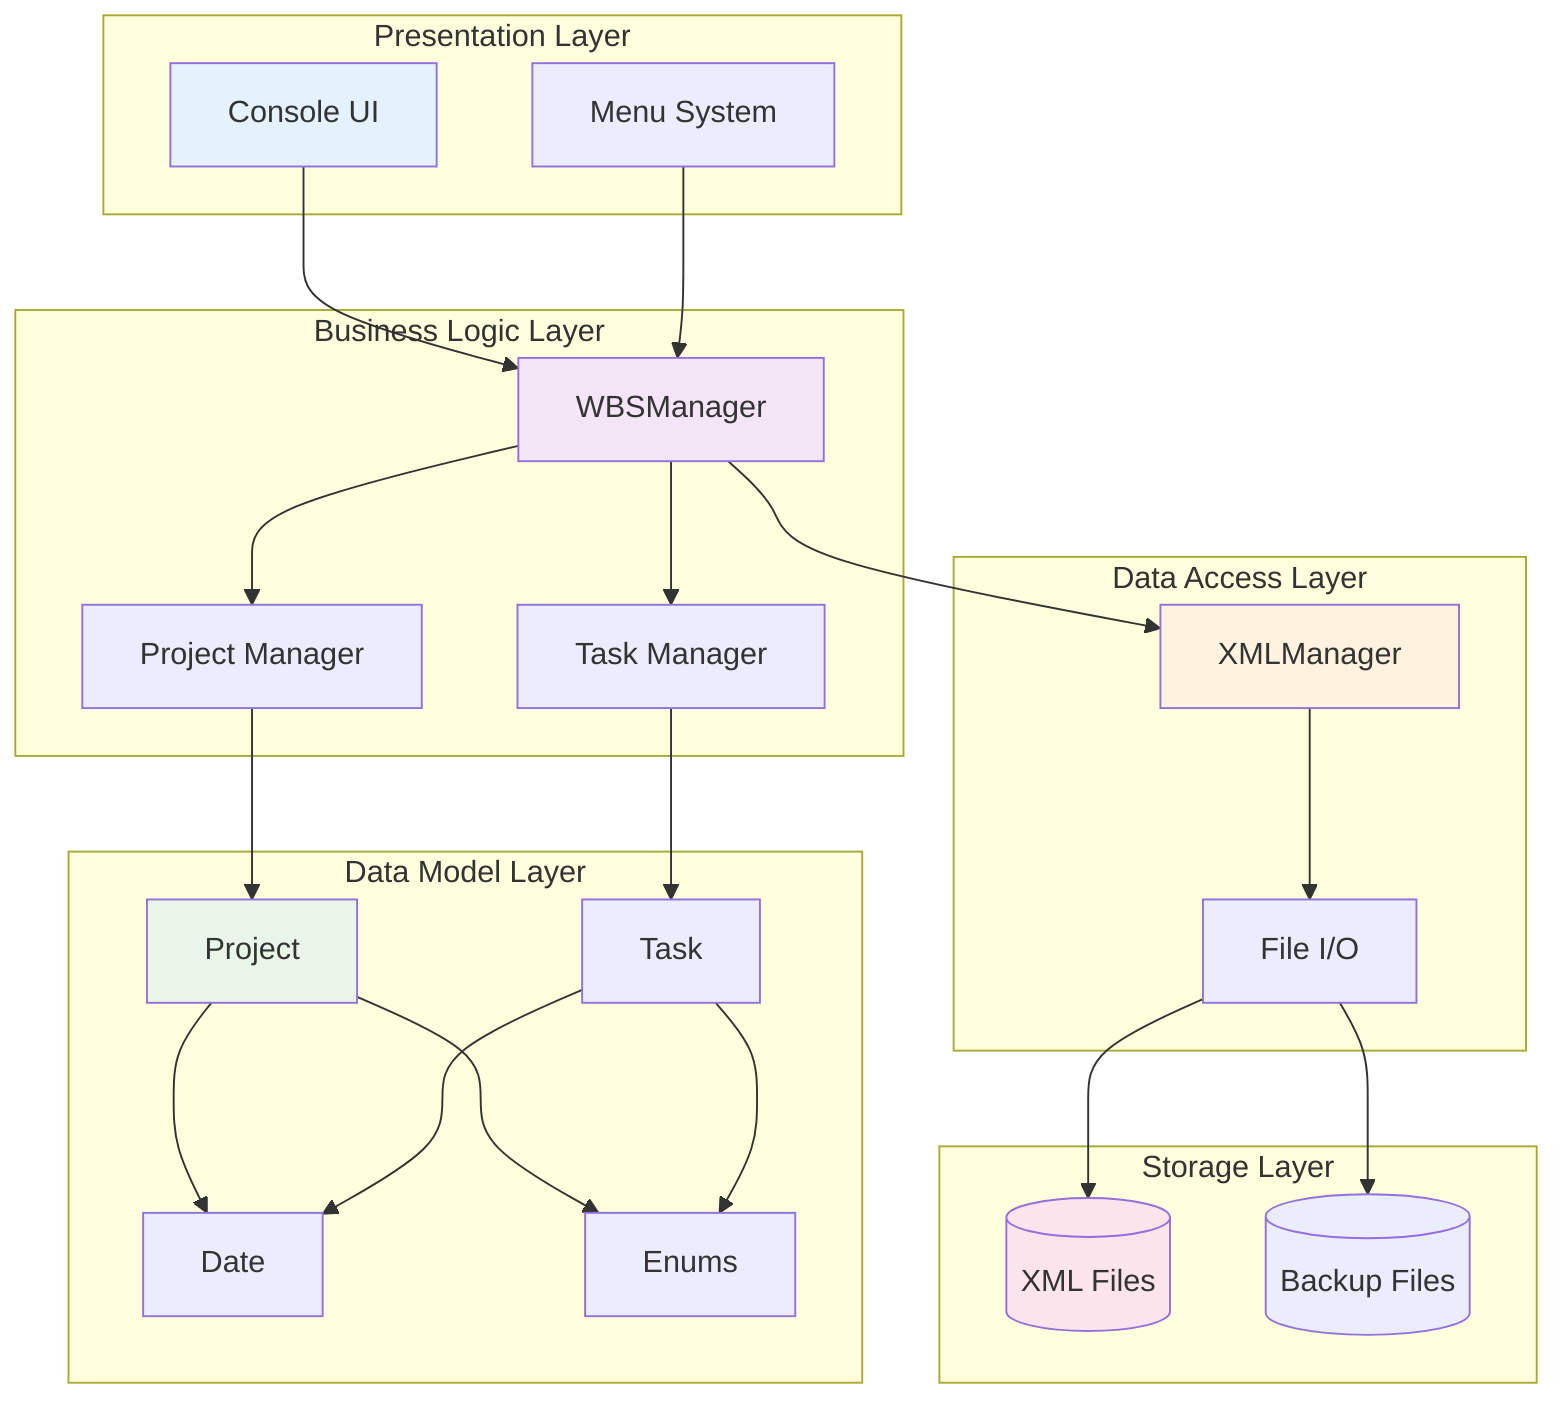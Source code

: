 graph TB
    subgraph "Presentation Layer"
        A[Console UI]
        B[Menu System]
    end
    
    subgraph "Business Logic Layer"
        C[WBSManager]
        D[Project Manager]
        E[Task Manager]
    end
    
    subgraph "Data Model Layer"
        F[Project]
        G[Task]
        H[Date]
        I[Enums]
    end
    
    subgraph "Data Access Layer"
        J[XMLManager]
        K[File I/O]
    end
    
    subgraph "Storage Layer"
        L[(XML Files)]
        M[(Backup Files)]
    end
    
    A --> C
    B --> C
    C --> D
    C --> E
    C --> J
    D --> F
    E --> G
    F --> H
    G --> H
    F --> I
    G --> I
    J --> K
    K --> L
    K --> M
    
    style A fill:#e3f2fd
    style C fill:#f3e5f5
    style F fill:#e8f5e8
    style J fill:#fff3e0
    style L fill:#fce4ec